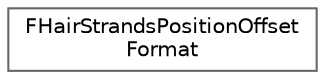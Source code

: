 digraph "Graphical Class Hierarchy"
{
 // INTERACTIVE_SVG=YES
 // LATEX_PDF_SIZE
  bgcolor="transparent";
  edge [fontname=Helvetica,fontsize=10,labelfontname=Helvetica,labelfontsize=10];
  node [fontname=Helvetica,fontsize=10,shape=box,height=0.2,width=0.4];
  rankdir="LR";
  Node0 [id="Node000000",label="FHairStrandsPositionOffset\lFormat",height=0.2,width=0.4,color="grey40", fillcolor="white", style="filled",URL="$d4/d44/structFHairStrandsPositionOffsetFormat.html",tooltip=" "];
}
